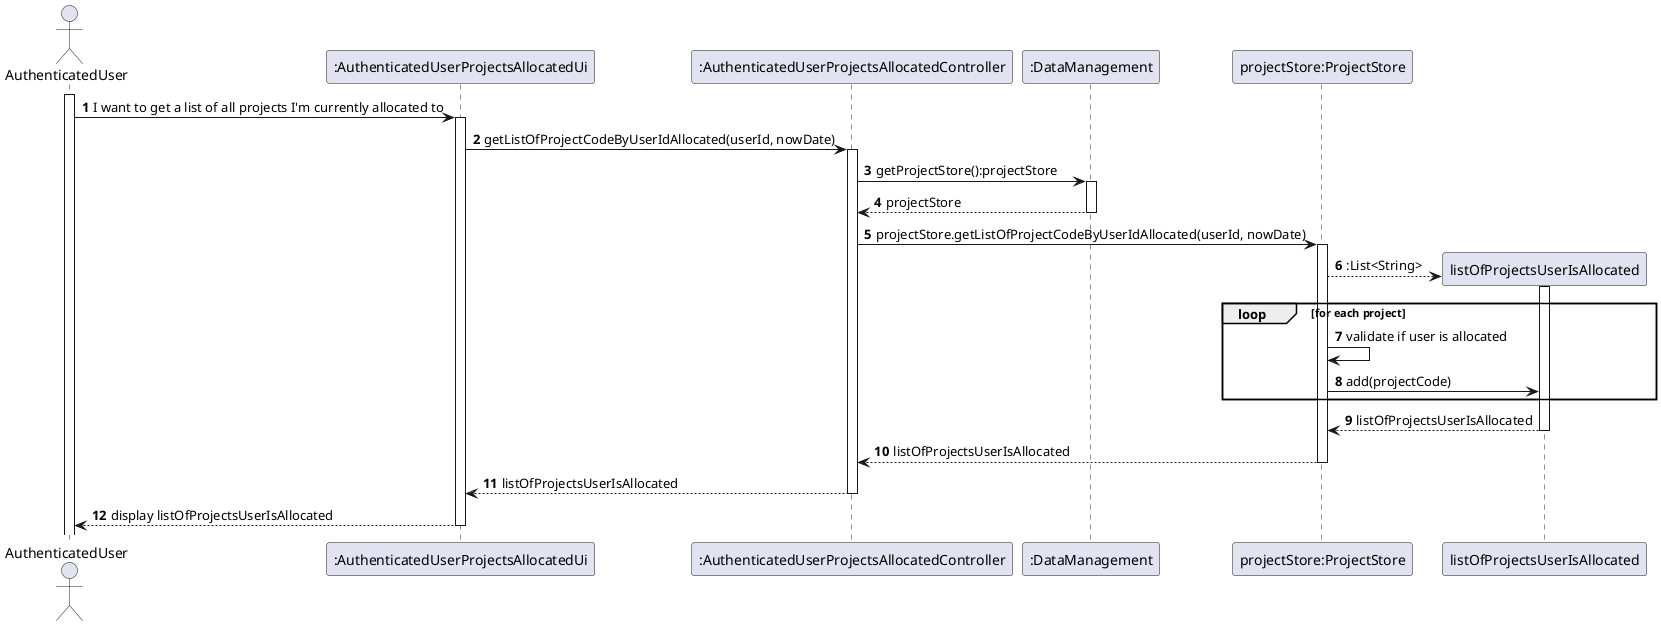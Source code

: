 @startuml
'https://plantuml.com/sequence-diagram

autonumber
actor AuthenticatedUser as AuthenticatedUser
participant ":AuthenticatedUserProjectsAllocatedUi" as AuthenticatedUserProjectsAllocatedUi
participant ":AuthenticatedUserProjectsAllocatedController" as AuthenticatedUserProjectsAllocatedController
participant ":DataManagement" as DataManagement
participant "projectStore:ProjectStore" as ProjectStore

activate AuthenticatedUser
AuthenticatedUser -> AuthenticatedUserProjectsAllocatedUi: I want to get a list of all projects I'm currently allocated to
activate AuthenticatedUserProjectsAllocatedUi
AuthenticatedUserProjectsAllocatedUi -> AuthenticatedUserProjectsAllocatedController: getListOfProjectCodeByUserIdAllocated(userId, nowDate)
activate AuthenticatedUserProjectsAllocatedController
AuthenticatedUserProjectsAllocatedController -> DataManagement: getProjectStore():projectStore
activate DataManagement
AuthenticatedUserProjectsAllocatedController <-- DataManagement: projectStore
deactivate DataManagement
AuthenticatedUserProjectsAllocatedController -> ProjectStore :projectStore.getListOfProjectCodeByUserIdAllocated(userId, nowDate)
activate ProjectStore
ProjectStore --> listOfProjectsUserIsAllocated **: :List<String>
activate listOfProjectsUserIsAllocated
loop for each project

ProjectStore -> ProjectStore : validate if user is allocated

ProjectStore -> listOfProjectsUserIsAllocated: add(projectCode)

end

ProjectStore<-- listOfProjectsUserIsAllocated:listOfProjectsUserIsAllocated
deactivate listOfProjectsUserIsAllocated
AuthenticatedUserProjectsAllocatedController <-- ProjectStore :listOfProjectsUserIsAllocated
deactivate ProjectStore
AuthenticatedUserProjectsAllocatedUi <-- AuthenticatedUserProjectsAllocatedController: listOfProjectsUserIsAllocated
deactivate AuthenticatedUserProjectsAllocatedController
AuthenticatedUser <-- AuthenticatedUserProjectsAllocatedUi: display listOfProjectsUserIsAllocated
deactivate AuthenticatedUserProjectsAllocatedUi

@enduml